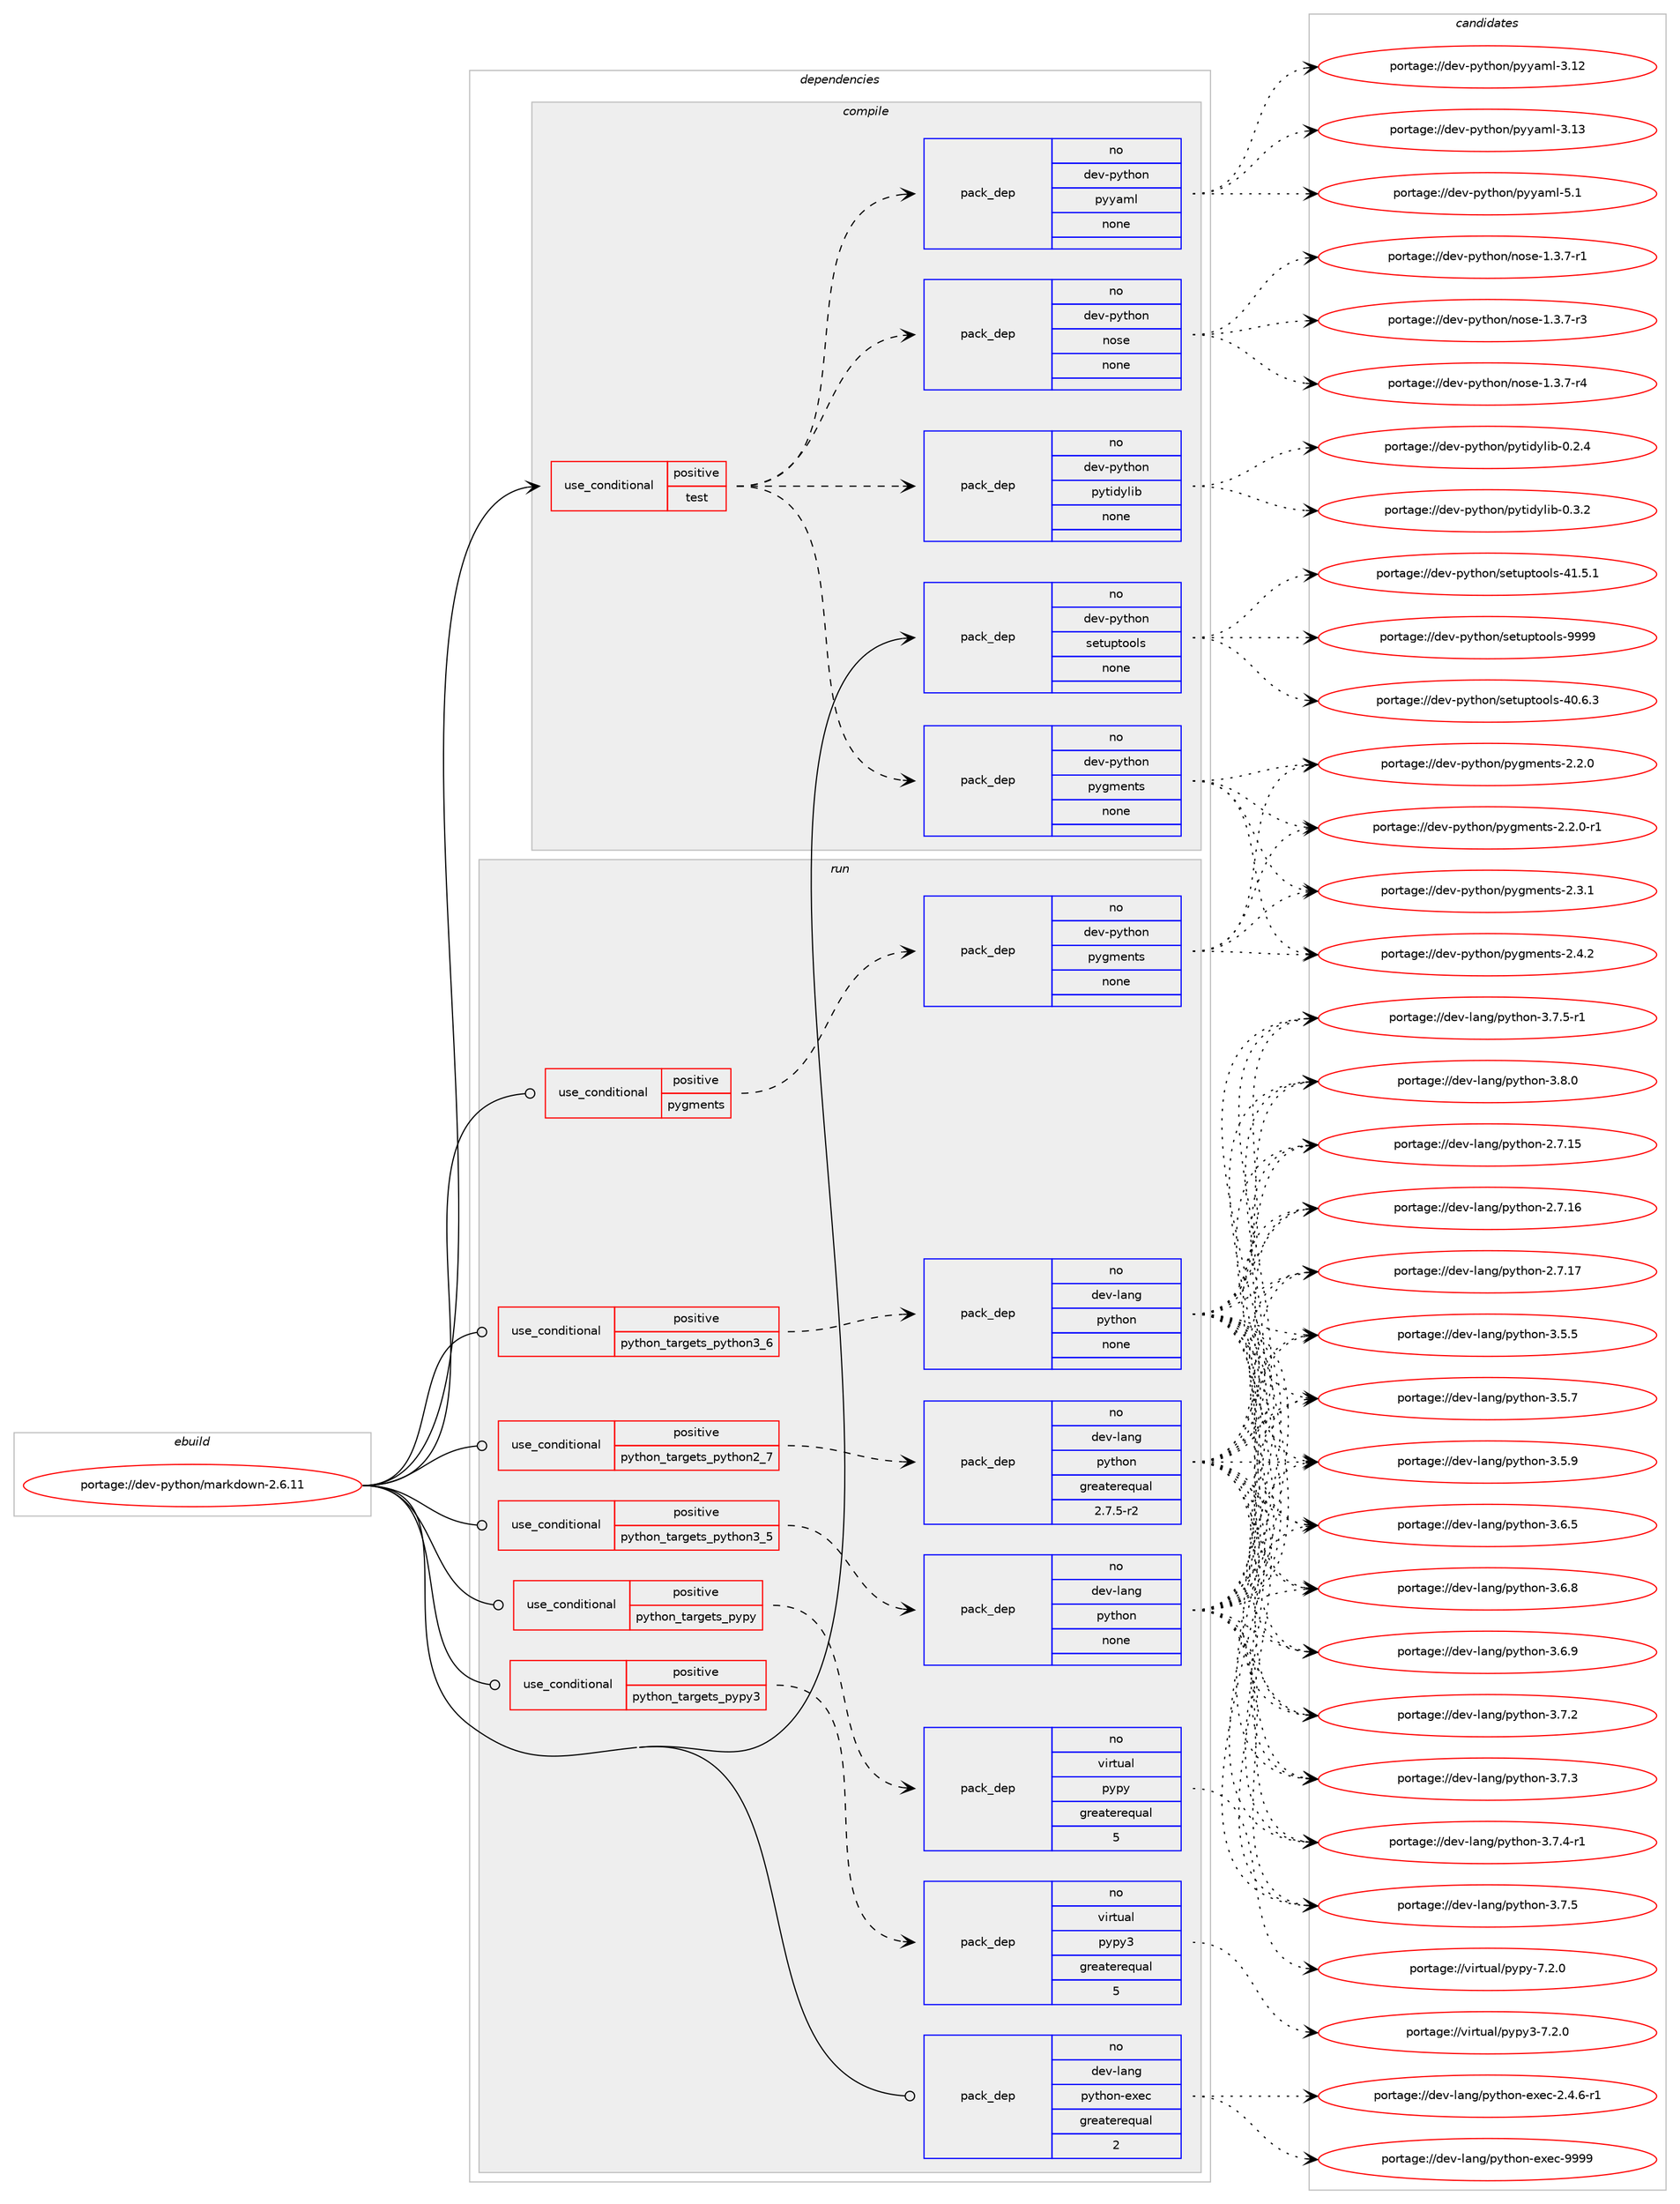 digraph prolog {

# *************
# Graph options
# *************

newrank=true;
concentrate=true;
compound=true;
graph [rankdir=LR,fontname=Helvetica,fontsize=10,ranksep=1.5];#, ranksep=2.5, nodesep=0.2];
edge  [arrowhead=vee];
node  [fontname=Helvetica,fontsize=10];

# **********
# The ebuild
# **********

subgraph cluster_leftcol {
color=gray;
rank=same;
label=<<i>ebuild</i>>;
id [label="portage://dev-python/markdown-2.6.11", color=red, width=4, href="../dev-python/markdown-2.6.11.svg"];
}

# ****************
# The dependencies
# ****************

subgraph cluster_midcol {
color=gray;
label=<<i>dependencies</i>>;
subgraph cluster_compile {
fillcolor="#eeeeee";
style=filled;
label=<<i>compile</i>>;
subgraph cond31544 {
dependency148727 [label=<<TABLE BORDER="0" CELLBORDER="1" CELLSPACING="0" CELLPADDING="4"><TR><TD ROWSPAN="3" CELLPADDING="10">use_conditional</TD></TR><TR><TD>positive</TD></TR><TR><TD>test</TD></TR></TABLE>>, shape=none, color=red];
subgraph pack113856 {
dependency148728 [label=<<TABLE BORDER="0" CELLBORDER="1" CELLSPACING="0" CELLPADDING="4" WIDTH="220"><TR><TD ROWSPAN="6" CELLPADDING="30">pack_dep</TD></TR><TR><TD WIDTH="110">no</TD></TR><TR><TD>dev-python</TD></TR><TR><TD>nose</TD></TR><TR><TD>none</TD></TR><TR><TD></TD></TR></TABLE>>, shape=none, color=blue];
}
dependency148727:e -> dependency148728:w [weight=20,style="dashed",arrowhead="vee"];
subgraph pack113857 {
dependency148729 [label=<<TABLE BORDER="0" CELLBORDER="1" CELLSPACING="0" CELLPADDING="4" WIDTH="220"><TR><TD ROWSPAN="6" CELLPADDING="30">pack_dep</TD></TR><TR><TD WIDTH="110">no</TD></TR><TR><TD>dev-python</TD></TR><TR><TD>pyyaml</TD></TR><TR><TD>none</TD></TR><TR><TD></TD></TR></TABLE>>, shape=none, color=blue];
}
dependency148727:e -> dependency148729:w [weight=20,style="dashed",arrowhead="vee"];
subgraph pack113858 {
dependency148730 [label=<<TABLE BORDER="0" CELLBORDER="1" CELLSPACING="0" CELLPADDING="4" WIDTH="220"><TR><TD ROWSPAN="6" CELLPADDING="30">pack_dep</TD></TR><TR><TD WIDTH="110">no</TD></TR><TR><TD>dev-python</TD></TR><TR><TD>pygments</TD></TR><TR><TD>none</TD></TR><TR><TD></TD></TR></TABLE>>, shape=none, color=blue];
}
dependency148727:e -> dependency148730:w [weight=20,style="dashed",arrowhead="vee"];
subgraph pack113859 {
dependency148731 [label=<<TABLE BORDER="0" CELLBORDER="1" CELLSPACING="0" CELLPADDING="4" WIDTH="220"><TR><TD ROWSPAN="6" CELLPADDING="30">pack_dep</TD></TR><TR><TD WIDTH="110">no</TD></TR><TR><TD>dev-python</TD></TR><TR><TD>pytidylib</TD></TR><TR><TD>none</TD></TR><TR><TD></TD></TR></TABLE>>, shape=none, color=blue];
}
dependency148727:e -> dependency148731:w [weight=20,style="dashed",arrowhead="vee"];
}
id:e -> dependency148727:w [weight=20,style="solid",arrowhead="vee"];
subgraph pack113860 {
dependency148732 [label=<<TABLE BORDER="0" CELLBORDER="1" CELLSPACING="0" CELLPADDING="4" WIDTH="220"><TR><TD ROWSPAN="6" CELLPADDING="30">pack_dep</TD></TR><TR><TD WIDTH="110">no</TD></TR><TR><TD>dev-python</TD></TR><TR><TD>setuptools</TD></TR><TR><TD>none</TD></TR><TR><TD></TD></TR></TABLE>>, shape=none, color=blue];
}
id:e -> dependency148732:w [weight=20,style="solid",arrowhead="vee"];
}
subgraph cluster_compileandrun {
fillcolor="#eeeeee";
style=filled;
label=<<i>compile and run</i>>;
}
subgraph cluster_run {
fillcolor="#eeeeee";
style=filled;
label=<<i>run</i>>;
subgraph cond31545 {
dependency148733 [label=<<TABLE BORDER="0" CELLBORDER="1" CELLSPACING="0" CELLPADDING="4"><TR><TD ROWSPAN="3" CELLPADDING="10">use_conditional</TD></TR><TR><TD>positive</TD></TR><TR><TD>pygments</TD></TR></TABLE>>, shape=none, color=red];
subgraph pack113861 {
dependency148734 [label=<<TABLE BORDER="0" CELLBORDER="1" CELLSPACING="0" CELLPADDING="4" WIDTH="220"><TR><TD ROWSPAN="6" CELLPADDING="30">pack_dep</TD></TR><TR><TD WIDTH="110">no</TD></TR><TR><TD>dev-python</TD></TR><TR><TD>pygments</TD></TR><TR><TD>none</TD></TR><TR><TD></TD></TR></TABLE>>, shape=none, color=blue];
}
dependency148733:e -> dependency148734:w [weight=20,style="dashed",arrowhead="vee"];
}
id:e -> dependency148733:w [weight=20,style="solid",arrowhead="odot"];
subgraph cond31546 {
dependency148735 [label=<<TABLE BORDER="0" CELLBORDER="1" CELLSPACING="0" CELLPADDING="4"><TR><TD ROWSPAN="3" CELLPADDING="10">use_conditional</TD></TR><TR><TD>positive</TD></TR><TR><TD>python_targets_pypy</TD></TR></TABLE>>, shape=none, color=red];
subgraph pack113862 {
dependency148736 [label=<<TABLE BORDER="0" CELLBORDER="1" CELLSPACING="0" CELLPADDING="4" WIDTH="220"><TR><TD ROWSPAN="6" CELLPADDING="30">pack_dep</TD></TR><TR><TD WIDTH="110">no</TD></TR><TR><TD>virtual</TD></TR><TR><TD>pypy</TD></TR><TR><TD>greaterequal</TD></TR><TR><TD>5</TD></TR></TABLE>>, shape=none, color=blue];
}
dependency148735:e -> dependency148736:w [weight=20,style="dashed",arrowhead="vee"];
}
id:e -> dependency148735:w [weight=20,style="solid",arrowhead="odot"];
subgraph cond31547 {
dependency148737 [label=<<TABLE BORDER="0" CELLBORDER="1" CELLSPACING="0" CELLPADDING="4"><TR><TD ROWSPAN="3" CELLPADDING="10">use_conditional</TD></TR><TR><TD>positive</TD></TR><TR><TD>python_targets_pypy3</TD></TR></TABLE>>, shape=none, color=red];
subgraph pack113863 {
dependency148738 [label=<<TABLE BORDER="0" CELLBORDER="1" CELLSPACING="0" CELLPADDING="4" WIDTH="220"><TR><TD ROWSPAN="6" CELLPADDING="30">pack_dep</TD></TR><TR><TD WIDTH="110">no</TD></TR><TR><TD>virtual</TD></TR><TR><TD>pypy3</TD></TR><TR><TD>greaterequal</TD></TR><TR><TD>5</TD></TR></TABLE>>, shape=none, color=blue];
}
dependency148737:e -> dependency148738:w [weight=20,style="dashed",arrowhead="vee"];
}
id:e -> dependency148737:w [weight=20,style="solid",arrowhead="odot"];
subgraph cond31548 {
dependency148739 [label=<<TABLE BORDER="0" CELLBORDER="1" CELLSPACING="0" CELLPADDING="4"><TR><TD ROWSPAN="3" CELLPADDING="10">use_conditional</TD></TR><TR><TD>positive</TD></TR><TR><TD>python_targets_python2_7</TD></TR></TABLE>>, shape=none, color=red];
subgraph pack113864 {
dependency148740 [label=<<TABLE BORDER="0" CELLBORDER="1" CELLSPACING="0" CELLPADDING="4" WIDTH="220"><TR><TD ROWSPAN="6" CELLPADDING="30">pack_dep</TD></TR><TR><TD WIDTH="110">no</TD></TR><TR><TD>dev-lang</TD></TR><TR><TD>python</TD></TR><TR><TD>greaterequal</TD></TR><TR><TD>2.7.5-r2</TD></TR></TABLE>>, shape=none, color=blue];
}
dependency148739:e -> dependency148740:w [weight=20,style="dashed",arrowhead="vee"];
}
id:e -> dependency148739:w [weight=20,style="solid",arrowhead="odot"];
subgraph cond31549 {
dependency148741 [label=<<TABLE BORDER="0" CELLBORDER="1" CELLSPACING="0" CELLPADDING="4"><TR><TD ROWSPAN="3" CELLPADDING="10">use_conditional</TD></TR><TR><TD>positive</TD></TR><TR><TD>python_targets_python3_5</TD></TR></TABLE>>, shape=none, color=red];
subgraph pack113865 {
dependency148742 [label=<<TABLE BORDER="0" CELLBORDER="1" CELLSPACING="0" CELLPADDING="4" WIDTH="220"><TR><TD ROWSPAN="6" CELLPADDING="30">pack_dep</TD></TR><TR><TD WIDTH="110">no</TD></TR><TR><TD>dev-lang</TD></TR><TR><TD>python</TD></TR><TR><TD>none</TD></TR><TR><TD></TD></TR></TABLE>>, shape=none, color=blue];
}
dependency148741:e -> dependency148742:w [weight=20,style="dashed",arrowhead="vee"];
}
id:e -> dependency148741:w [weight=20,style="solid",arrowhead="odot"];
subgraph cond31550 {
dependency148743 [label=<<TABLE BORDER="0" CELLBORDER="1" CELLSPACING="0" CELLPADDING="4"><TR><TD ROWSPAN="3" CELLPADDING="10">use_conditional</TD></TR><TR><TD>positive</TD></TR><TR><TD>python_targets_python3_6</TD></TR></TABLE>>, shape=none, color=red];
subgraph pack113866 {
dependency148744 [label=<<TABLE BORDER="0" CELLBORDER="1" CELLSPACING="0" CELLPADDING="4" WIDTH="220"><TR><TD ROWSPAN="6" CELLPADDING="30">pack_dep</TD></TR><TR><TD WIDTH="110">no</TD></TR><TR><TD>dev-lang</TD></TR><TR><TD>python</TD></TR><TR><TD>none</TD></TR><TR><TD></TD></TR></TABLE>>, shape=none, color=blue];
}
dependency148743:e -> dependency148744:w [weight=20,style="dashed",arrowhead="vee"];
}
id:e -> dependency148743:w [weight=20,style="solid",arrowhead="odot"];
subgraph pack113867 {
dependency148745 [label=<<TABLE BORDER="0" CELLBORDER="1" CELLSPACING="0" CELLPADDING="4" WIDTH="220"><TR><TD ROWSPAN="6" CELLPADDING="30">pack_dep</TD></TR><TR><TD WIDTH="110">no</TD></TR><TR><TD>dev-lang</TD></TR><TR><TD>python-exec</TD></TR><TR><TD>greaterequal</TD></TR><TR><TD>2</TD></TR></TABLE>>, shape=none, color=blue];
}
id:e -> dependency148745:w [weight=20,style="solid",arrowhead="odot"];
}
}

# **************
# The candidates
# **************

subgraph cluster_choices {
rank=same;
color=gray;
label=<<i>candidates</i>>;

subgraph choice113856 {
color=black;
nodesep=1;
choiceportage10010111845112121116104111110471101111151014549465146554511449 [label="portage://dev-python/nose-1.3.7-r1", color=red, width=4,href="../dev-python/nose-1.3.7-r1.svg"];
choiceportage10010111845112121116104111110471101111151014549465146554511451 [label="portage://dev-python/nose-1.3.7-r3", color=red, width=4,href="../dev-python/nose-1.3.7-r3.svg"];
choiceportage10010111845112121116104111110471101111151014549465146554511452 [label="portage://dev-python/nose-1.3.7-r4", color=red, width=4,href="../dev-python/nose-1.3.7-r4.svg"];
dependency148728:e -> choiceportage10010111845112121116104111110471101111151014549465146554511449:w [style=dotted,weight="100"];
dependency148728:e -> choiceportage10010111845112121116104111110471101111151014549465146554511451:w [style=dotted,weight="100"];
dependency148728:e -> choiceportage10010111845112121116104111110471101111151014549465146554511452:w [style=dotted,weight="100"];
}
subgraph choice113857 {
color=black;
nodesep=1;
choiceportage1001011184511212111610411111047112121121971091084551464950 [label="portage://dev-python/pyyaml-3.12", color=red, width=4,href="../dev-python/pyyaml-3.12.svg"];
choiceportage1001011184511212111610411111047112121121971091084551464951 [label="portage://dev-python/pyyaml-3.13", color=red, width=4,href="../dev-python/pyyaml-3.13.svg"];
choiceportage10010111845112121116104111110471121211219710910845534649 [label="portage://dev-python/pyyaml-5.1", color=red, width=4,href="../dev-python/pyyaml-5.1.svg"];
dependency148729:e -> choiceportage1001011184511212111610411111047112121121971091084551464950:w [style=dotted,weight="100"];
dependency148729:e -> choiceportage1001011184511212111610411111047112121121971091084551464951:w [style=dotted,weight="100"];
dependency148729:e -> choiceportage10010111845112121116104111110471121211219710910845534649:w [style=dotted,weight="100"];
}
subgraph choice113858 {
color=black;
nodesep=1;
choiceportage1001011184511212111610411111047112121103109101110116115455046504648 [label="portage://dev-python/pygments-2.2.0", color=red, width=4,href="../dev-python/pygments-2.2.0.svg"];
choiceportage10010111845112121116104111110471121211031091011101161154550465046484511449 [label="portage://dev-python/pygments-2.2.0-r1", color=red, width=4,href="../dev-python/pygments-2.2.0-r1.svg"];
choiceportage1001011184511212111610411111047112121103109101110116115455046514649 [label="portage://dev-python/pygments-2.3.1", color=red, width=4,href="../dev-python/pygments-2.3.1.svg"];
choiceportage1001011184511212111610411111047112121103109101110116115455046524650 [label="portage://dev-python/pygments-2.4.2", color=red, width=4,href="../dev-python/pygments-2.4.2.svg"];
dependency148730:e -> choiceportage1001011184511212111610411111047112121103109101110116115455046504648:w [style=dotted,weight="100"];
dependency148730:e -> choiceportage10010111845112121116104111110471121211031091011101161154550465046484511449:w [style=dotted,weight="100"];
dependency148730:e -> choiceportage1001011184511212111610411111047112121103109101110116115455046514649:w [style=dotted,weight="100"];
dependency148730:e -> choiceportage1001011184511212111610411111047112121103109101110116115455046524650:w [style=dotted,weight="100"];
}
subgraph choice113859 {
color=black;
nodesep=1;
choiceportage100101118451121211161041111104711212111610510012110810598454846504652 [label="portage://dev-python/pytidylib-0.2.4", color=red, width=4,href="../dev-python/pytidylib-0.2.4.svg"];
choiceportage100101118451121211161041111104711212111610510012110810598454846514650 [label="portage://dev-python/pytidylib-0.3.2", color=red, width=4,href="../dev-python/pytidylib-0.3.2.svg"];
dependency148731:e -> choiceportage100101118451121211161041111104711212111610510012110810598454846504652:w [style=dotted,weight="100"];
dependency148731:e -> choiceportage100101118451121211161041111104711212111610510012110810598454846514650:w [style=dotted,weight="100"];
}
subgraph choice113860 {
color=black;
nodesep=1;
choiceportage100101118451121211161041111104711510111611711211611111110811545524846544651 [label="portage://dev-python/setuptools-40.6.3", color=red, width=4,href="../dev-python/setuptools-40.6.3.svg"];
choiceportage100101118451121211161041111104711510111611711211611111110811545524946534649 [label="portage://dev-python/setuptools-41.5.1", color=red, width=4,href="../dev-python/setuptools-41.5.1.svg"];
choiceportage10010111845112121116104111110471151011161171121161111111081154557575757 [label="portage://dev-python/setuptools-9999", color=red, width=4,href="../dev-python/setuptools-9999.svg"];
dependency148732:e -> choiceportage100101118451121211161041111104711510111611711211611111110811545524846544651:w [style=dotted,weight="100"];
dependency148732:e -> choiceportage100101118451121211161041111104711510111611711211611111110811545524946534649:w [style=dotted,weight="100"];
dependency148732:e -> choiceportage10010111845112121116104111110471151011161171121161111111081154557575757:w [style=dotted,weight="100"];
}
subgraph choice113861 {
color=black;
nodesep=1;
choiceportage1001011184511212111610411111047112121103109101110116115455046504648 [label="portage://dev-python/pygments-2.2.0", color=red, width=4,href="../dev-python/pygments-2.2.0.svg"];
choiceportage10010111845112121116104111110471121211031091011101161154550465046484511449 [label="portage://dev-python/pygments-2.2.0-r1", color=red, width=4,href="../dev-python/pygments-2.2.0-r1.svg"];
choiceportage1001011184511212111610411111047112121103109101110116115455046514649 [label="portage://dev-python/pygments-2.3.1", color=red, width=4,href="../dev-python/pygments-2.3.1.svg"];
choiceportage1001011184511212111610411111047112121103109101110116115455046524650 [label="portage://dev-python/pygments-2.4.2", color=red, width=4,href="../dev-python/pygments-2.4.2.svg"];
dependency148734:e -> choiceportage1001011184511212111610411111047112121103109101110116115455046504648:w [style=dotted,weight="100"];
dependency148734:e -> choiceportage10010111845112121116104111110471121211031091011101161154550465046484511449:w [style=dotted,weight="100"];
dependency148734:e -> choiceportage1001011184511212111610411111047112121103109101110116115455046514649:w [style=dotted,weight="100"];
dependency148734:e -> choiceportage1001011184511212111610411111047112121103109101110116115455046524650:w [style=dotted,weight="100"];
}
subgraph choice113862 {
color=black;
nodesep=1;
choiceportage1181051141161179710847112121112121455546504648 [label="portage://virtual/pypy-7.2.0", color=red, width=4,href="../virtual/pypy-7.2.0.svg"];
dependency148736:e -> choiceportage1181051141161179710847112121112121455546504648:w [style=dotted,weight="100"];
}
subgraph choice113863 {
color=black;
nodesep=1;
choiceportage118105114116117971084711212111212151455546504648 [label="portage://virtual/pypy3-7.2.0", color=red, width=4,href="../virtual/pypy3-7.2.0.svg"];
dependency148738:e -> choiceportage118105114116117971084711212111212151455546504648:w [style=dotted,weight="100"];
}
subgraph choice113864 {
color=black;
nodesep=1;
choiceportage10010111845108971101034711212111610411111045504655464953 [label="portage://dev-lang/python-2.7.15", color=red, width=4,href="../dev-lang/python-2.7.15.svg"];
choiceportage10010111845108971101034711212111610411111045504655464954 [label="portage://dev-lang/python-2.7.16", color=red, width=4,href="../dev-lang/python-2.7.16.svg"];
choiceportage10010111845108971101034711212111610411111045504655464955 [label="portage://dev-lang/python-2.7.17", color=red, width=4,href="../dev-lang/python-2.7.17.svg"];
choiceportage100101118451089711010347112121116104111110455146534653 [label="portage://dev-lang/python-3.5.5", color=red, width=4,href="../dev-lang/python-3.5.5.svg"];
choiceportage100101118451089711010347112121116104111110455146534655 [label="portage://dev-lang/python-3.5.7", color=red, width=4,href="../dev-lang/python-3.5.7.svg"];
choiceportage100101118451089711010347112121116104111110455146534657 [label="portage://dev-lang/python-3.5.9", color=red, width=4,href="../dev-lang/python-3.5.9.svg"];
choiceportage100101118451089711010347112121116104111110455146544653 [label="portage://dev-lang/python-3.6.5", color=red, width=4,href="../dev-lang/python-3.6.5.svg"];
choiceportage100101118451089711010347112121116104111110455146544656 [label="portage://dev-lang/python-3.6.8", color=red, width=4,href="../dev-lang/python-3.6.8.svg"];
choiceportage100101118451089711010347112121116104111110455146544657 [label="portage://dev-lang/python-3.6.9", color=red, width=4,href="../dev-lang/python-3.6.9.svg"];
choiceportage100101118451089711010347112121116104111110455146554650 [label="portage://dev-lang/python-3.7.2", color=red, width=4,href="../dev-lang/python-3.7.2.svg"];
choiceportage100101118451089711010347112121116104111110455146554651 [label="portage://dev-lang/python-3.7.3", color=red, width=4,href="../dev-lang/python-3.7.3.svg"];
choiceportage1001011184510897110103471121211161041111104551465546524511449 [label="portage://dev-lang/python-3.7.4-r1", color=red, width=4,href="../dev-lang/python-3.7.4-r1.svg"];
choiceportage100101118451089711010347112121116104111110455146554653 [label="portage://dev-lang/python-3.7.5", color=red, width=4,href="../dev-lang/python-3.7.5.svg"];
choiceportage1001011184510897110103471121211161041111104551465546534511449 [label="portage://dev-lang/python-3.7.5-r1", color=red, width=4,href="../dev-lang/python-3.7.5-r1.svg"];
choiceportage100101118451089711010347112121116104111110455146564648 [label="portage://dev-lang/python-3.8.0", color=red, width=4,href="../dev-lang/python-3.8.0.svg"];
dependency148740:e -> choiceportage10010111845108971101034711212111610411111045504655464953:w [style=dotted,weight="100"];
dependency148740:e -> choiceportage10010111845108971101034711212111610411111045504655464954:w [style=dotted,weight="100"];
dependency148740:e -> choiceportage10010111845108971101034711212111610411111045504655464955:w [style=dotted,weight="100"];
dependency148740:e -> choiceportage100101118451089711010347112121116104111110455146534653:w [style=dotted,weight="100"];
dependency148740:e -> choiceportage100101118451089711010347112121116104111110455146534655:w [style=dotted,weight="100"];
dependency148740:e -> choiceportage100101118451089711010347112121116104111110455146534657:w [style=dotted,weight="100"];
dependency148740:e -> choiceportage100101118451089711010347112121116104111110455146544653:w [style=dotted,weight="100"];
dependency148740:e -> choiceportage100101118451089711010347112121116104111110455146544656:w [style=dotted,weight="100"];
dependency148740:e -> choiceportage100101118451089711010347112121116104111110455146544657:w [style=dotted,weight="100"];
dependency148740:e -> choiceportage100101118451089711010347112121116104111110455146554650:w [style=dotted,weight="100"];
dependency148740:e -> choiceportage100101118451089711010347112121116104111110455146554651:w [style=dotted,weight="100"];
dependency148740:e -> choiceportage1001011184510897110103471121211161041111104551465546524511449:w [style=dotted,weight="100"];
dependency148740:e -> choiceportage100101118451089711010347112121116104111110455146554653:w [style=dotted,weight="100"];
dependency148740:e -> choiceportage1001011184510897110103471121211161041111104551465546534511449:w [style=dotted,weight="100"];
dependency148740:e -> choiceportage100101118451089711010347112121116104111110455146564648:w [style=dotted,weight="100"];
}
subgraph choice113865 {
color=black;
nodesep=1;
choiceportage10010111845108971101034711212111610411111045504655464953 [label="portage://dev-lang/python-2.7.15", color=red, width=4,href="../dev-lang/python-2.7.15.svg"];
choiceportage10010111845108971101034711212111610411111045504655464954 [label="portage://dev-lang/python-2.7.16", color=red, width=4,href="../dev-lang/python-2.7.16.svg"];
choiceportage10010111845108971101034711212111610411111045504655464955 [label="portage://dev-lang/python-2.7.17", color=red, width=4,href="../dev-lang/python-2.7.17.svg"];
choiceportage100101118451089711010347112121116104111110455146534653 [label="portage://dev-lang/python-3.5.5", color=red, width=4,href="../dev-lang/python-3.5.5.svg"];
choiceportage100101118451089711010347112121116104111110455146534655 [label="portage://dev-lang/python-3.5.7", color=red, width=4,href="../dev-lang/python-3.5.7.svg"];
choiceportage100101118451089711010347112121116104111110455146534657 [label="portage://dev-lang/python-3.5.9", color=red, width=4,href="../dev-lang/python-3.5.9.svg"];
choiceportage100101118451089711010347112121116104111110455146544653 [label="portage://dev-lang/python-3.6.5", color=red, width=4,href="../dev-lang/python-3.6.5.svg"];
choiceportage100101118451089711010347112121116104111110455146544656 [label="portage://dev-lang/python-3.6.8", color=red, width=4,href="../dev-lang/python-3.6.8.svg"];
choiceportage100101118451089711010347112121116104111110455146544657 [label="portage://dev-lang/python-3.6.9", color=red, width=4,href="../dev-lang/python-3.6.9.svg"];
choiceportage100101118451089711010347112121116104111110455146554650 [label="portage://dev-lang/python-3.7.2", color=red, width=4,href="../dev-lang/python-3.7.2.svg"];
choiceportage100101118451089711010347112121116104111110455146554651 [label="portage://dev-lang/python-3.7.3", color=red, width=4,href="../dev-lang/python-3.7.3.svg"];
choiceportage1001011184510897110103471121211161041111104551465546524511449 [label="portage://dev-lang/python-3.7.4-r1", color=red, width=4,href="../dev-lang/python-3.7.4-r1.svg"];
choiceportage100101118451089711010347112121116104111110455146554653 [label="portage://dev-lang/python-3.7.5", color=red, width=4,href="../dev-lang/python-3.7.5.svg"];
choiceportage1001011184510897110103471121211161041111104551465546534511449 [label="portage://dev-lang/python-3.7.5-r1", color=red, width=4,href="../dev-lang/python-3.7.5-r1.svg"];
choiceportage100101118451089711010347112121116104111110455146564648 [label="portage://dev-lang/python-3.8.0", color=red, width=4,href="../dev-lang/python-3.8.0.svg"];
dependency148742:e -> choiceportage10010111845108971101034711212111610411111045504655464953:w [style=dotted,weight="100"];
dependency148742:e -> choiceportage10010111845108971101034711212111610411111045504655464954:w [style=dotted,weight="100"];
dependency148742:e -> choiceportage10010111845108971101034711212111610411111045504655464955:w [style=dotted,weight="100"];
dependency148742:e -> choiceportage100101118451089711010347112121116104111110455146534653:w [style=dotted,weight="100"];
dependency148742:e -> choiceportage100101118451089711010347112121116104111110455146534655:w [style=dotted,weight="100"];
dependency148742:e -> choiceportage100101118451089711010347112121116104111110455146534657:w [style=dotted,weight="100"];
dependency148742:e -> choiceportage100101118451089711010347112121116104111110455146544653:w [style=dotted,weight="100"];
dependency148742:e -> choiceportage100101118451089711010347112121116104111110455146544656:w [style=dotted,weight="100"];
dependency148742:e -> choiceportage100101118451089711010347112121116104111110455146544657:w [style=dotted,weight="100"];
dependency148742:e -> choiceportage100101118451089711010347112121116104111110455146554650:w [style=dotted,weight="100"];
dependency148742:e -> choiceportage100101118451089711010347112121116104111110455146554651:w [style=dotted,weight="100"];
dependency148742:e -> choiceportage1001011184510897110103471121211161041111104551465546524511449:w [style=dotted,weight="100"];
dependency148742:e -> choiceportage100101118451089711010347112121116104111110455146554653:w [style=dotted,weight="100"];
dependency148742:e -> choiceportage1001011184510897110103471121211161041111104551465546534511449:w [style=dotted,weight="100"];
dependency148742:e -> choiceportage100101118451089711010347112121116104111110455146564648:w [style=dotted,weight="100"];
}
subgraph choice113866 {
color=black;
nodesep=1;
choiceportage10010111845108971101034711212111610411111045504655464953 [label="portage://dev-lang/python-2.7.15", color=red, width=4,href="../dev-lang/python-2.7.15.svg"];
choiceportage10010111845108971101034711212111610411111045504655464954 [label="portage://dev-lang/python-2.7.16", color=red, width=4,href="../dev-lang/python-2.7.16.svg"];
choiceportage10010111845108971101034711212111610411111045504655464955 [label="portage://dev-lang/python-2.7.17", color=red, width=4,href="../dev-lang/python-2.7.17.svg"];
choiceportage100101118451089711010347112121116104111110455146534653 [label="portage://dev-lang/python-3.5.5", color=red, width=4,href="../dev-lang/python-3.5.5.svg"];
choiceportage100101118451089711010347112121116104111110455146534655 [label="portage://dev-lang/python-3.5.7", color=red, width=4,href="../dev-lang/python-3.5.7.svg"];
choiceportage100101118451089711010347112121116104111110455146534657 [label="portage://dev-lang/python-3.5.9", color=red, width=4,href="../dev-lang/python-3.5.9.svg"];
choiceportage100101118451089711010347112121116104111110455146544653 [label="portage://dev-lang/python-3.6.5", color=red, width=4,href="../dev-lang/python-3.6.5.svg"];
choiceportage100101118451089711010347112121116104111110455146544656 [label="portage://dev-lang/python-3.6.8", color=red, width=4,href="../dev-lang/python-3.6.8.svg"];
choiceportage100101118451089711010347112121116104111110455146544657 [label="portage://dev-lang/python-3.6.9", color=red, width=4,href="../dev-lang/python-3.6.9.svg"];
choiceportage100101118451089711010347112121116104111110455146554650 [label="portage://dev-lang/python-3.7.2", color=red, width=4,href="../dev-lang/python-3.7.2.svg"];
choiceportage100101118451089711010347112121116104111110455146554651 [label="portage://dev-lang/python-3.7.3", color=red, width=4,href="../dev-lang/python-3.7.3.svg"];
choiceportage1001011184510897110103471121211161041111104551465546524511449 [label="portage://dev-lang/python-3.7.4-r1", color=red, width=4,href="../dev-lang/python-3.7.4-r1.svg"];
choiceportage100101118451089711010347112121116104111110455146554653 [label="portage://dev-lang/python-3.7.5", color=red, width=4,href="../dev-lang/python-3.7.5.svg"];
choiceportage1001011184510897110103471121211161041111104551465546534511449 [label="portage://dev-lang/python-3.7.5-r1", color=red, width=4,href="../dev-lang/python-3.7.5-r1.svg"];
choiceportage100101118451089711010347112121116104111110455146564648 [label="portage://dev-lang/python-3.8.0", color=red, width=4,href="../dev-lang/python-3.8.0.svg"];
dependency148744:e -> choiceportage10010111845108971101034711212111610411111045504655464953:w [style=dotted,weight="100"];
dependency148744:e -> choiceportage10010111845108971101034711212111610411111045504655464954:w [style=dotted,weight="100"];
dependency148744:e -> choiceportage10010111845108971101034711212111610411111045504655464955:w [style=dotted,weight="100"];
dependency148744:e -> choiceportage100101118451089711010347112121116104111110455146534653:w [style=dotted,weight="100"];
dependency148744:e -> choiceportage100101118451089711010347112121116104111110455146534655:w [style=dotted,weight="100"];
dependency148744:e -> choiceportage100101118451089711010347112121116104111110455146534657:w [style=dotted,weight="100"];
dependency148744:e -> choiceportage100101118451089711010347112121116104111110455146544653:w [style=dotted,weight="100"];
dependency148744:e -> choiceportage100101118451089711010347112121116104111110455146544656:w [style=dotted,weight="100"];
dependency148744:e -> choiceportage100101118451089711010347112121116104111110455146544657:w [style=dotted,weight="100"];
dependency148744:e -> choiceportage100101118451089711010347112121116104111110455146554650:w [style=dotted,weight="100"];
dependency148744:e -> choiceportage100101118451089711010347112121116104111110455146554651:w [style=dotted,weight="100"];
dependency148744:e -> choiceportage1001011184510897110103471121211161041111104551465546524511449:w [style=dotted,weight="100"];
dependency148744:e -> choiceportage100101118451089711010347112121116104111110455146554653:w [style=dotted,weight="100"];
dependency148744:e -> choiceportage1001011184510897110103471121211161041111104551465546534511449:w [style=dotted,weight="100"];
dependency148744:e -> choiceportage100101118451089711010347112121116104111110455146564648:w [style=dotted,weight="100"];
}
subgraph choice113867 {
color=black;
nodesep=1;
choiceportage10010111845108971101034711212111610411111045101120101994550465246544511449 [label="portage://dev-lang/python-exec-2.4.6-r1", color=red, width=4,href="../dev-lang/python-exec-2.4.6-r1.svg"];
choiceportage10010111845108971101034711212111610411111045101120101994557575757 [label="portage://dev-lang/python-exec-9999", color=red, width=4,href="../dev-lang/python-exec-9999.svg"];
dependency148745:e -> choiceportage10010111845108971101034711212111610411111045101120101994550465246544511449:w [style=dotted,weight="100"];
dependency148745:e -> choiceportage10010111845108971101034711212111610411111045101120101994557575757:w [style=dotted,weight="100"];
}
}

}
